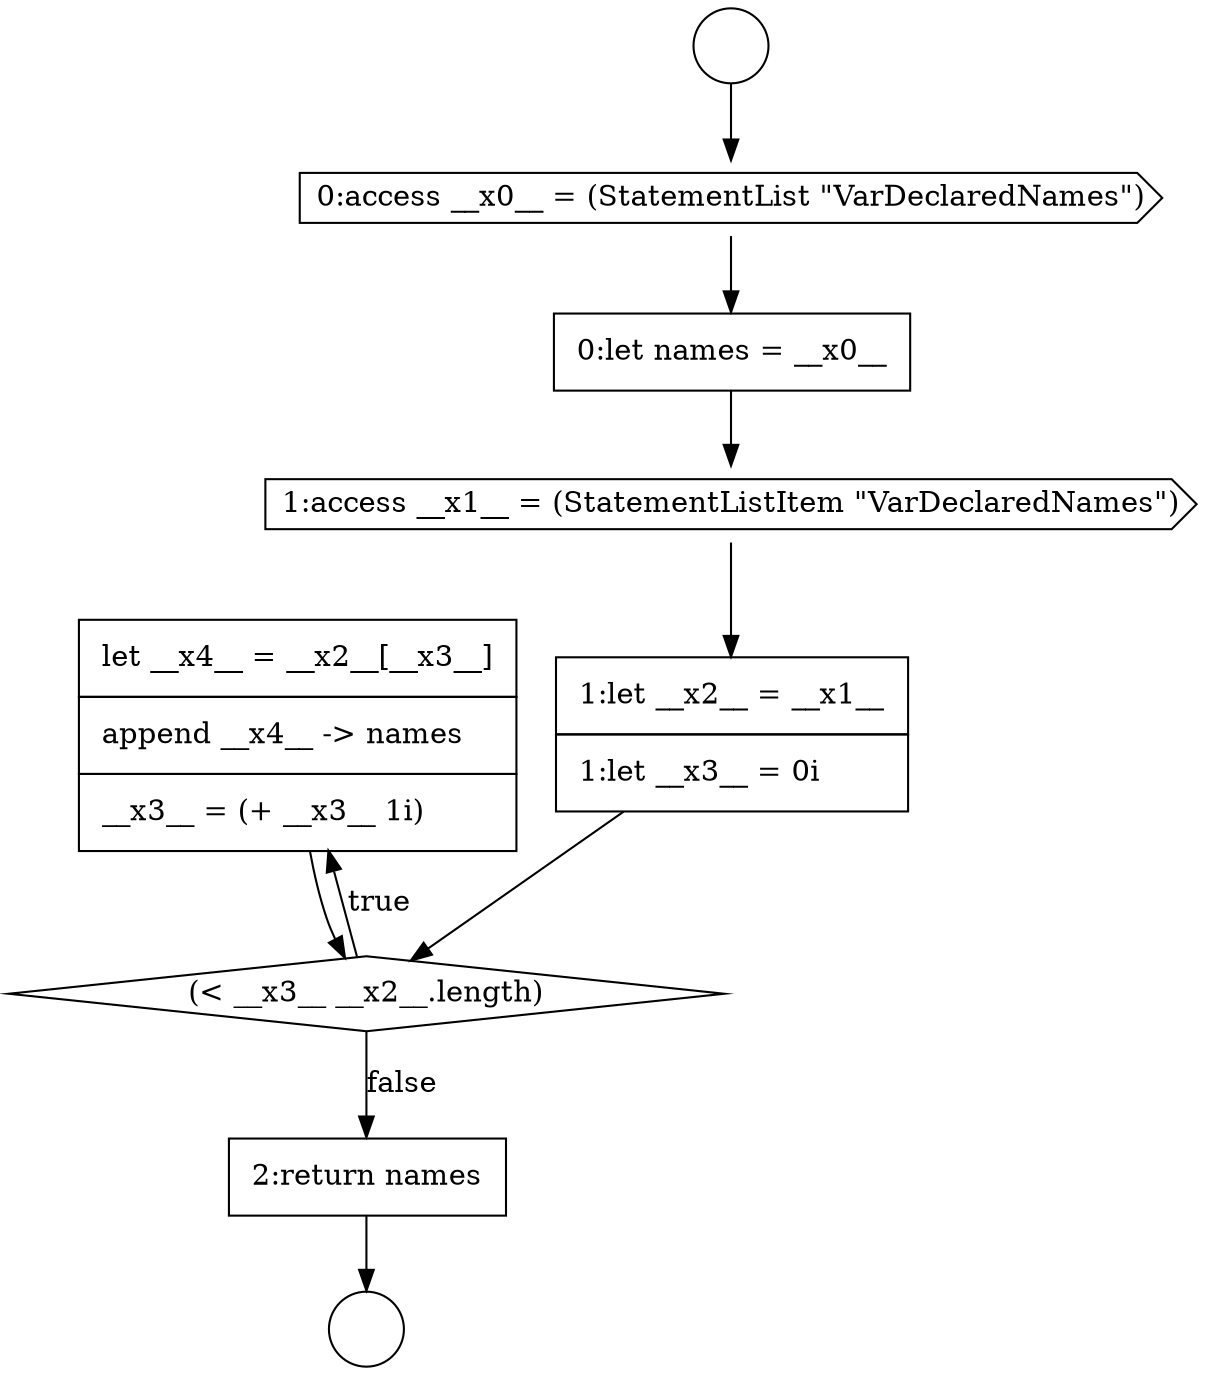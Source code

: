 digraph {
  node6464 [shape=none, margin=0, label=<<font color="black">
    <table border="0" cellborder="1" cellspacing="0" cellpadding="10">
      <tr><td align="left">let __x4__ = __x2__[__x3__]</td></tr>
      <tr><td align="left">append __x4__ -&gt; names</td></tr>
      <tr><td align="left">__x3__ = (+ __x3__ 1i)</td></tr>
    </table>
  </font>> color="black" fillcolor="white" style=filled]
  node6459 [shape=cds, label=<<font color="black">0:access __x0__ = (StatementList &quot;VarDeclaredNames&quot;)</font>> color="black" fillcolor="white" style=filled]
  node6465 [shape=none, margin=0, label=<<font color="black">
    <table border="0" cellborder="1" cellspacing="0" cellpadding="10">
      <tr><td align="left">2:return names</td></tr>
    </table>
  </font>> color="black" fillcolor="white" style=filled]
  node6457 [shape=circle label=" " color="black" fillcolor="white" style=filled]
  node6462 [shape=none, margin=0, label=<<font color="black">
    <table border="0" cellborder="1" cellspacing="0" cellpadding="10">
      <tr><td align="left">1:let __x2__ = __x1__</td></tr>
      <tr><td align="left">1:let __x3__ = 0i</td></tr>
    </table>
  </font>> color="black" fillcolor="white" style=filled]
  node6463 [shape=diamond, label=<<font color="black">(&lt; __x3__ __x2__.length)</font>> color="black" fillcolor="white" style=filled]
  node6458 [shape=circle label=" " color="black" fillcolor="white" style=filled]
  node6461 [shape=cds, label=<<font color="black">1:access __x1__ = (StatementListItem &quot;VarDeclaredNames&quot;)</font>> color="black" fillcolor="white" style=filled]
  node6460 [shape=none, margin=0, label=<<font color="black">
    <table border="0" cellborder="1" cellspacing="0" cellpadding="10">
      <tr><td align="left">0:let names = __x0__</td></tr>
    </table>
  </font>> color="black" fillcolor="white" style=filled]
  node6464 -> node6463 [ color="black"]
  node6457 -> node6459 [ color="black"]
  node6460 -> node6461 [ color="black"]
  node6465 -> node6458 [ color="black"]
  node6459 -> node6460 [ color="black"]
  node6461 -> node6462 [ color="black"]
  node6463 -> node6464 [label=<<font color="black">true</font>> color="black"]
  node6463 -> node6465 [label=<<font color="black">false</font>> color="black"]
  node6462 -> node6463 [ color="black"]
}
